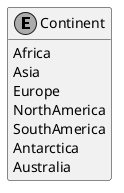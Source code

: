 ﻿@startuml
skinparam monochrome true
hide empty members

enum Continent {
    Africa
    Asia
    Europe
    NorthAmerica
    SouthAmerica
    Antarctica
    Australia
}

@enduml
